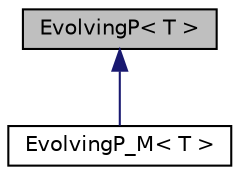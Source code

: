 digraph "EvolvingP&lt; T &gt;"
{
 // LATEX_PDF_SIZE
  edge [fontname="Helvetica",fontsize="10",labelfontname="Helvetica",labelfontsize="10"];
  node [fontname="Helvetica",fontsize="10",shape=record];
  Node1 [label="EvolvingP\< T \>",height=0.2,width=0.4,color="black", fillcolor="grey75", style="filled", fontcolor="black",tooltip=" "];
  Node1 -> Node2 [dir="back",color="midnightblue",fontsize="10",style="solid"];
  Node2 [label="EvolvingP_M\< T \>",height=0.2,width=0.4,color="black", fillcolor="white", style="filled",URL="$structEvolvingP__M.html",tooltip=" "];
}
